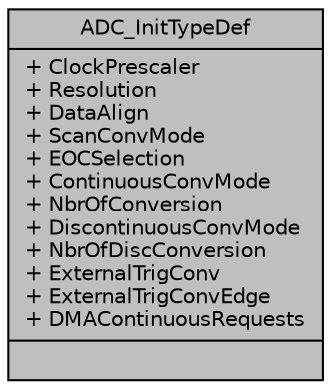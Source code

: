 digraph "ADC_InitTypeDef"
{
  edge [fontname="Helvetica",fontsize="10",labelfontname="Helvetica",labelfontsize="10"];
  node [fontname="Helvetica",fontsize="10",shape=record];
  Node1 [label="{ADC_InitTypeDef\n|+ ClockPrescaler\l+ Resolution\l+ DataAlign\l+ ScanConvMode\l+ EOCSelection\l+ ContinuousConvMode\l+ NbrOfConversion\l+ DiscontinuousConvMode\l+ NbrOfDiscConversion\l+ ExternalTrigConv\l+ ExternalTrigConvEdge\l+ DMAContinuousRequests\l|}",height=0.2,width=0.4,color="black", fillcolor="grey75", style="filled", fontcolor="black"];
}
